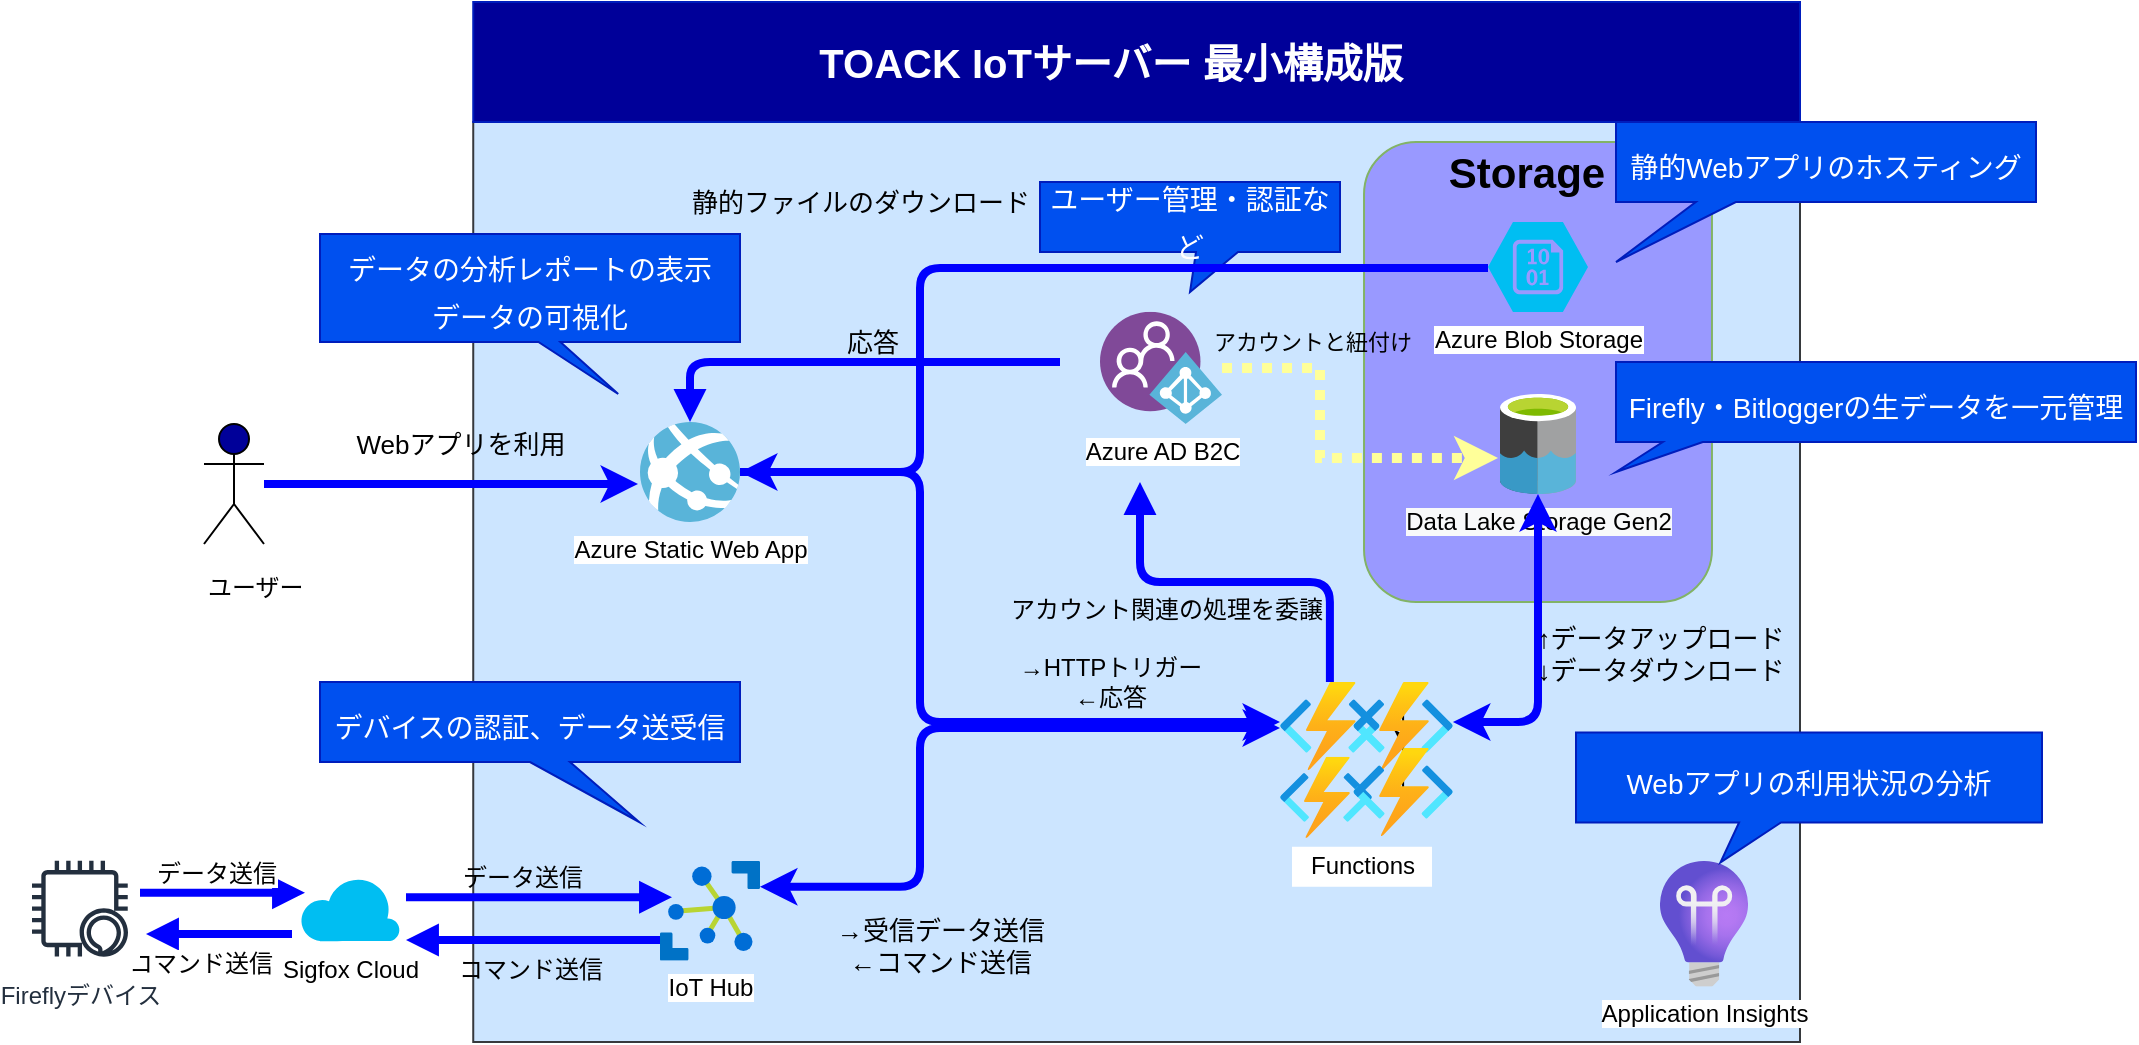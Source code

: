 <mxfile version="13.8.0" type="dropbox"><diagram id="6Tkmr3S7wGPcodv0EzmM" name="Page-1"><mxGraphModel dx="1426" dy="771" grid="1" gridSize="10" guides="1" tooltips="1" connect="1" arrows="1" fold="1" page="1" pageScale="1" pageWidth="827" pageHeight="1169" math="0" shadow="0"><root><mxCell id="0"/><mxCell id="1" parent="0"/><mxCell id="hpIHZ_cWrPmhWevmla-i-2" value="" style="whiteSpace=wrap;html=1;labelBackgroundColor=none;strokeColor=#36393d;fontSize=20;fillColor=#cce5ff;" vertex="1" parent="1"><mxGeometry x="266.62" y="250" width="663.38" height="460" as="geometry"/></mxCell><mxCell id="hpIHZ_cWrPmhWevmla-i-4" value="" style="rounded=0;whiteSpace=wrap;html=1;strokeColor=#001DBC;fontColor=#ffffff;fillColor=#000099;" vertex="1" parent="1"><mxGeometry x="266.62" y="190" width="663.38" height="60" as="geometry"/></mxCell><mxCell id="hpIHZ_cWrPmhWevmla-i-5" value="TOACK IoTサーバー 最小構成版" style="text;html=1;align=center;verticalAlign=middle;resizable=0;points=[];autosize=1;fontSize=20;fontStyle=1;labelBackgroundColor=none;labelBorderColor=none;fontColor=#FFFFFF;" vertex="1" parent="1"><mxGeometry x="430" y="205.0" width="310" height="30" as="geometry"/></mxCell><mxCell id="hpIHZ_cWrPmhWevmla-i-9" style="edgeStyle=orthogonalEdgeStyle;rounded=1;orthogonalLoop=1;jettySize=auto;html=1;entryX=-0.02;entryY=0.62;entryDx=0;entryDy=0;entryPerimeter=0;strokeColor=#0000FF;strokeWidth=4;" edge="1" parent="1" source="hpIHZ_cWrPmhWevmla-i-11" target="hpIHZ_cWrPmhWevmla-i-16"><mxGeometry relative="1" as="geometry"/></mxCell><mxCell id="hpIHZ_cWrPmhWevmla-i-10" value="Webアプリを利用" style="edgeLabel;html=1;align=center;verticalAlign=middle;resizable=0;points=[];labelBackgroundColor=none;fontSize=13;" vertex="1" connectable="0" parent="hpIHZ_cWrPmhWevmla-i-9"><mxGeometry x="0.003" y="-36" relative="1" as="geometry"><mxPoint x="4" y="-56" as="offset"/></mxGeometry></mxCell><mxCell id="hpIHZ_cWrPmhWevmla-i-11" value="&lt;font color=&quot;#000000&quot; style=&quot;font-size: 12px&quot;&gt;ユーザー&lt;/font&gt;" style="shape=umlActor;verticalLabelPosition=bottom;verticalAlign=top;html=1;outlineConnect=0;labelBackgroundColor=none;strokeColor=#000000;fillColor=#000099;fontSize=20;fontColor=#FFFFFF;align=left;" vertex="1" parent="1"><mxGeometry x="132" y="401" width="30" height="60" as="geometry"/></mxCell><mxCell id="hpIHZ_cWrPmhWevmla-i-12" value="&lt;font style=&quot;font-size: 14px&quot;&gt;データの分析レポートの表示&lt;br&gt;データの可視化&lt;/font&gt;" style="shape=callout;whiteSpace=wrap;html=1;perimeter=calloutPerimeter;labelBackgroundColor=none;strokeColor=#001DBC;fontSize=20;fontColor=#ffffff;fillColor=#0050ef;size=26;position=0.52;position2=0.71;base=11;" vertex="1" parent="1"><mxGeometry x="190" y="306" width="210" height="80" as="geometry"/></mxCell><mxCell id="hpIHZ_cWrPmhWevmla-i-13" value="&lt;span style=&quot;font-size: 14px&quot;&gt;ユーザー管理・認証など&lt;/span&gt;" style="shape=callout;whiteSpace=wrap;html=1;perimeter=calloutPerimeter;labelBackgroundColor=none;strokeColor=#001DBC;fontSize=20;fontColor=#ffffff;fillColor=#0050ef;size=20;position=0.52;position2=0.5;base=21;" vertex="1" parent="1"><mxGeometry x="550" y="280" width="150" height="55" as="geometry"/></mxCell><mxCell id="hpIHZ_cWrPmhWevmla-i-15" style="edgeStyle=orthogonalEdgeStyle;rounded=1;orthogonalLoop=1;jettySize=auto;html=1;strokeColor=#0000FF;strokeWidth=4;startArrow=classic;startFill=1;entryX=0;entryY=0.455;entryDx=0;entryDy=0;entryPerimeter=0;" edge="1" parent="1" source="hpIHZ_cWrPmhWevmla-i-16" target="hpIHZ_cWrPmhWevmla-i-49"><mxGeometry relative="1" as="geometry"><Array as="points"><mxPoint x="490" y="425"/><mxPoint x="490" y="550"/></Array><mxPoint x="520" y="573" as="targetPoint"/></mxGeometry></mxCell><mxCell id="hpIHZ_cWrPmhWevmla-i-16" value="Azure Static Web App" style="aspect=fixed;html=1;points=[];align=center;image;fontSize=12;image=img/lib/mscae/App_Services.svg;" vertex="1" parent="1"><mxGeometry x="350" y="400" width="50" height="50" as="geometry"/></mxCell><mxCell id="hpIHZ_cWrPmhWevmla-i-33" style="edgeStyle=orthogonalEdgeStyle;rounded=1;orthogonalLoop=1;jettySize=auto;html=1;startArrow=none;startFill=0;endArrow=block;endFill=1;fontSize=14;fontColor=#000000;exitX=0.06;exitY=0.858;exitDx=0;exitDy=0;exitPerimeter=0;strokeWidth=4;shadow=0;sketch=0;labelBorderColor=none;strokeColor=#0000FF;" edge="1" parent="1"><mxGeometry relative="1" as="geometry"><mxPoint x="176" y="656.015" as="sourcePoint"/><mxPoint x="103" y="656" as="targetPoint"/></mxGeometry></mxCell><mxCell id="hpIHZ_cWrPmhWevmla-i-34" value="コマンド送信" style="edgeLabel;html=1;align=center;verticalAlign=top;resizable=0;points=[];fontSize=12;fontColor=#000000;" vertex="1" connectable="0" parent="hpIHZ_cWrPmhWevmla-i-33"><mxGeometry x="0.507" y="-2" relative="1" as="geometry"><mxPoint x="9" y="2.63" as="offset"/></mxGeometry></mxCell><mxCell id="hpIHZ_cWrPmhWevmla-i-35" value="Sigfox Cloud" style="verticalLabelPosition=bottom;html=1;verticalAlign=top;align=center;strokeColor=none;fillColor=#00BEF2;shape=mxgraph.azure.cloud;" vertex="1" parent="1"><mxGeometry x="180" y="627.13" width="50" height="32.5" as="geometry"/></mxCell><mxCell id="hpIHZ_cWrPmhWevmla-i-36" style="edgeStyle=orthogonalEdgeStyle;rounded=1;orthogonalLoop=1;jettySize=auto;html=1;entryX=1.06;entryY=0.981;entryDx=0;entryDy=0;entryPerimeter=0;startArrow=none;startFill=0;endArrow=block;endFill=1;fontSize=14;fontColor=#000000;strokeWidth=4;shadow=0;sketch=0;labelBorderColor=none;strokeColor=#0000FF;" edge="1" parent="1" target="hpIHZ_cWrPmhWevmla-i-35"><mxGeometry relative="1" as="geometry"><Array as="points"><mxPoint x="350" y="659"/><mxPoint x="350" y="659"/></Array><mxPoint x="366" y="659" as="sourcePoint"/></mxGeometry></mxCell><mxCell id="hpIHZ_cWrPmhWevmla-i-37" value="コマンド送信" style="edgeLabel;html=1;align=center;verticalAlign=top;resizable=0;points=[];fontSize=12;fontColor=#000000;labelBackgroundColor=none;" vertex="1" connectable="0" parent="hpIHZ_cWrPmhWevmla-i-36"><mxGeometry x="-0.128" y="1" relative="1" as="geometry"><mxPoint x="-13" y="-0.37" as="offset"/></mxGeometry></mxCell><mxCell id="hpIHZ_cWrPmhWevmla-i-38" style="edgeStyle=orthogonalEdgeStyle;rounded=1;orthogonalLoop=1;jettySize=auto;html=1;entryX=0.05;entryY=0.5;entryDx=0;entryDy=0;entryPerimeter=0;startArrow=none;startFill=0;endArrow=block;endFill=1;fontSize=12;fontColor=#000000;strokeWidth=4;shadow=0;sketch=0;labelBorderColor=none;strokeColor=#0000FF;" edge="1" parent="1"><mxGeometry relative="1" as="geometry"><mxPoint x="100" y="635.38" as="sourcePoint"/><mxPoint x="182.5" y="635.38" as="targetPoint"/></mxGeometry></mxCell><mxCell id="hpIHZ_cWrPmhWevmla-i-39" value="データ送信" style="edgeLabel;html=1;align=center;verticalAlign=bottom;resizable=0;points=[];fontSize=12;fontColor=#000000;" vertex="1" connectable="0" parent="hpIHZ_cWrPmhWevmla-i-38"><mxGeometry x="-0.079" y="1" relative="1" as="geometry"><mxPoint as="offset"/></mxGeometry></mxCell><mxCell id="hpIHZ_cWrPmhWevmla-i-40" value="Fireflyデバイス" style="outlineConnect=0;fontColor=#232F3E;gradientColor=none;strokeColor=#232F3E;fillColor=#ffffff;dashed=0;verticalLabelPosition=bottom;verticalAlign=top;align=center;html=1;fontSize=12;fontStyle=0;aspect=fixed;shape=mxgraph.aws4.resourceIcon;resIcon=mxgraph.aws4.alexa_enabled_device;labelBackgroundColor=none;" vertex="1" parent="1"><mxGeometry x="40" y="613.38" width="60" height="60" as="geometry"/></mxCell><mxCell id="hpIHZ_cWrPmhWevmla-i-41" value="&lt;span style=&quot;font-size: 14px&quot;&gt;デバイスの認証、データ送受信&lt;br&gt;&lt;/span&gt;" style="shape=callout;whiteSpace=wrap;html=1;perimeter=calloutPerimeter;labelBackgroundColor=none;strokeColor=#001DBC;fontSize=20;fontColor=#ffffff;fillColor=#0050ef;position2=0.76;" vertex="1" parent="1"><mxGeometry x="190" y="530" width="210" height="70" as="geometry"/></mxCell><mxCell id="hpIHZ_cWrPmhWevmla-i-42" style="edgeStyle=orthogonalEdgeStyle;rounded=1;orthogonalLoop=1;jettySize=auto;html=1;entryX=1.06;entryY=0.981;entryDx=0;entryDy=0;entryPerimeter=0;startArrow=none;startFill=0;endArrow=block;endFill=1;fontSize=14;fontColor=#000000;verticalAlign=bottom;strokeWidth=4;shadow=0;sketch=0;labelBorderColor=none;strokeColor=#0000FF;" edge="1" parent="1"><mxGeometry relative="1" as="geometry"><mxPoint x="233" y="637.622" as="sourcePoint"/><mxPoint x="366" y="637.61" as="targetPoint"/><Array as="points"><mxPoint x="350" y="637.61"/><mxPoint x="350" y="637.61"/></Array></mxGeometry></mxCell><mxCell id="hpIHZ_cWrPmhWevmla-i-43" value="データ送信" style="edgeLabel;html=1;align=center;verticalAlign=bottom;resizable=0;points=[];fontSize=12;fontColor=#000000;labelBackgroundColor=none;" vertex="1" connectable="0" parent="hpIHZ_cWrPmhWevmla-i-42"><mxGeometry x="-0.128" y="1" relative="1" as="geometry"><mxPoint as="offset"/></mxGeometry></mxCell><mxCell id="hpIHZ_cWrPmhWevmla-i-44" value="IoT Hub" style="aspect=fixed;html=1;points=[];align=center;image;fontSize=12;image=img/lib/mscae/Azure_IoT_Hub.svg;" vertex="1" parent="1"><mxGeometry x="360" y="619.38" width="50" height="50" as="geometry"/></mxCell><mxCell id="hpIHZ_cWrPmhWevmla-i-45" style="edgeStyle=orthogonalEdgeStyle;rounded=1;orthogonalLoop=1;jettySize=auto;html=1;entryX=0;entryY=0.523;entryDx=0;entryDy=0;entryPerimeter=0;strokeWidth=4;strokeColor=#0000FF;startArrow=classic;startFill=1;" edge="1" parent="1" target="hpIHZ_cWrPmhWevmla-i-49"><mxGeometry relative="1" as="geometry"><mxPoint x="410" y="632.38" as="sourcePoint"/><mxPoint x="549" y="552.372" as="targetPoint"/><Array as="points"><mxPoint x="490" y="632"/><mxPoint x="490" y="553"/></Array></mxGeometry></mxCell><mxCell id="hpIHZ_cWrPmhWevmla-i-46" value="&lt;div&gt;Azure AD B2C&lt;/div&gt;" style="aspect=fixed;html=1;points=[];align=center;image;fontSize=12;image=img/lib/mscae/Azure_AD_B2C.svg;" vertex="1" parent="1"><mxGeometry x="580" y="344.88" width="61" height="56.12" as="geometry"/></mxCell><mxCell id="hpIHZ_cWrPmhWevmla-i-47" value="" style="edgeStyle=orthogonalEdgeStyle;rounded=0;orthogonalLoop=1;jettySize=auto;html=1;" edge="1" parent="1" source="hpIHZ_cWrPmhWevmla-i-48" target="hpIHZ_cWrPmhWevmla-i-51"><mxGeometry relative="1" as="geometry"/></mxCell><mxCell id="hpIHZ_cWrPmhWevmla-i-48" value="" style="aspect=fixed;html=1;points=[];align=center;image;fontSize=12;image=img/lib/azure2/compute/Function_Apps.svg;" vertex="1" parent="1"><mxGeometry x="706.6" y="530" width="49.87" height="44" as="geometry"/></mxCell><mxCell id="hpIHZ_cWrPmhWevmla-i-49" value="" style="aspect=fixed;html=1;points=[];align=center;image;fontSize=12;image=img/lib/azure2/compute/Function_Apps.svg;" vertex="1" parent="1"><mxGeometry x="670.0" y="530" width="49.87" height="44" as="geometry"/></mxCell><mxCell id="hpIHZ_cWrPmhWevmla-i-50" value="" style="aspect=fixed;html=1;points=[];align=center;image;fontSize=12;image=img/lib/azure2/compute/Function_Apps.svg;" vertex="1" parent="1"><mxGeometry x="670" y="567.38" width="46.04" height="40.62" as="geometry"/></mxCell><mxCell id="hpIHZ_cWrPmhWevmla-i-51" value="" style="aspect=fixed;html=1;points=[];align=center;image;fontSize=12;image=img/lib/azure2/compute/Function_Apps.svg;" vertex="1" parent="1"><mxGeometry x="706.6" y="563" width="49.87" height="44" as="geometry"/></mxCell><mxCell id="hpIHZ_cWrPmhWevmla-i-52" value="Functions" style="text;html=1;align=center;verticalAlign=middle;resizable=0;points=[];autosize=1;fillColor=#ffffff;" vertex="1" parent="1"><mxGeometry x="676" y="612.38" width="70" height="20" as="geometry"/></mxCell><mxCell id="hpIHZ_cWrPmhWevmla-i-105" value="" style="rounded=1;whiteSpace=wrap;html=1;strokeColor=#82b366;fillColor=#9999FF;" vertex="1" parent="1"><mxGeometry x="712.02" y="260" width="173.96" height="230" as="geometry"/></mxCell><mxCell id="hpIHZ_cWrPmhWevmla-i-7" value="&lt;span style=&quot;background-color: rgb(248 , 249 , 250)&quot;&gt;Data Lake Storage Gen2&lt;/span&gt;" style="aspect=fixed;html=1;points=[];align=center;image;fontSize=12;image=img/lib/mscae/Data_Lake.svg;" vertex="1" parent="1"><mxGeometry x="780" y="386" width="38" height="50" as="geometry"/></mxCell><mxCell id="hpIHZ_cWrPmhWevmla-i-24" value="Azure Blob Storage" style="verticalLabelPosition=bottom;html=1;verticalAlign=top;align=center;strokeColor=none;fillColor=#00BEF2;shape=mxgraph.azure.storage_blob;labelBackgroundColor=#ffffff;" vertex="1" parent="1"><mxGeometry x="774" y="300" width="50" height="45" as="geometry"/></mxCell><mxCell id="hpIHZ_cWrPmhWevmla-i-106" value="&lt;b&gt;&lt;font style=&quot;font-size: 21px&quot;&gt;Storage&lt;/font&gt;&lt;/b&gt;" style="text;html=1;align=center;verticalAlign=middle;resizable=0;points=[];autosize=1;" vertex="1" parent="1"><mxGeometry x="748" y="265" width="90" height="20" as="geometry"/></mxCell><mxCell id="hpIHZ_cWrPmhWevmla-i-14" style="edgeStyle=orthogonalEdgeStyle;rounded=1;orthogonalLoop=1;jettySize=auto;html=1;strokeWidth=4;strokeColor=#0000FF;endArrow=none;endFill=0;" edge="1" parent="1" source="hpIHZ_cWrPmhWevmla-i-16"><mxGeometry relative="1" as="geometry"><mxPoint x="774" y="323" as="targetPoint"/><Array as="points"><mxPoint x="490" y="425"/><mxPoint x="490" y="323"/></Array></mxGeometry></mxCell><mxCell id="hpIHZ_cWrPmhWevmla-i-132" value="静的ファイルのダウンロード" style="edgeLabel;html=1;align=center;verticalAlign=middle;resizable=0;points=[];fontSize=13;labelBackgroundColor=none;" vertex="1" connectable="0" parent="hpIHZ_cWrPmhWevmla-i-14"><mxGeometry x="-0.118" y="-3" relative="1" as="geometry"><mxPoint x="-48" y="-36" as="offset"/></mxGeometry></mxCell><mxCell id="hpIHZ_cWrPmhWevmla-i-25" style="edgeStyle=orthogonalEdgeStyle;rounded=1;orthogonalLoop=1;jettySize=auto;html=1;strokeColor=#0000FF;strokeWidth=4;startArrow=classic;startFill=1;endArrow=classic;endFill=1;" edge="1" parent="1" source="hpIHZ_cWrPmhWevmla-i-48" target="hpIHZ_cWrPmhWevmla-i-7"><mxGeometry relative="1" as="geometry"><Array as="points"><mxPoint x="799" y="550"/></Array><mxPoint x="965" y="500" as="sourcePoint"/><mxPoint x="799" y="490" as="targetPoint"/></mxGeometry></mxCell><mxCell id="hpIHZ_cWrPmhWevmla-i-134" value="↑データアップロード&lt;br&gt;↓データダウンロード" style="edgeLabel;html=1;align=center;verticalAlign=middle;resizable=0;points=[];fontSize=13;labelBackgroundColor=none;" vertex="1" connectable="0" parent="hpIHZ_cWrPmhWevmla-i-25"><mxGeometry x="0.144" y="-1" relative="1" as="geometry"><mxPoint x="60" y="12.47" as="offset"/></mxGeometry></mxCell><mxCell id="hpIHZ_cWrPmhWevmla-i-28" value="&lt;span style=&quot;font-size: 14px&quot;&gt;静的Webアプリのホスティング&lt;br&gt;&lt;/span&gt;" style="shape=callout;whiteSpace=wrap;html=1;perimeter=calloutPerimeter;labelBackgroundColor=none;strokeColor=#001DBC;fontSize=20;fontColor=#ffffff;fillColor=#0050ef;size=30;position=0.19;position2=0;" vertex="1" parent="1"><mxGeometry x="838" y="250" width="210" height="70" as="geometry"/></mxCell><mxCell id="hpIHZ_cWrPmhWevmla-i-8" value="&lt;font style=&quot;font-size: 14px&quot;&gt;Firefly・Bitloggerの生データを一元管理&lt;/font&gt;" style="shape=callout;whiteSpace=wrap;html=1;perimeter=calloutPerimeter;labelBackgroundColor=none;strokeColor=#001DBC;fontSize=20;fontColor=#ffffff;fillColor=#0050ef;position2=0;size=15;position=0.09;" vertex="1" parent="1"><mxGeometry x="838" y="370" width="260" height="55" as="geometry"/></mxCell><mxCell id="hpIHZ_cWrPmhWevmla-i-107" value="→HTTPトリガー&lt;br&gt;←応答" style="text;html=1;align=center;verticalAlign=middle;resizable=0;points=[];autosize=1;" vertex="1" parent="1"><mxGeometry x="535" y="515" width="100" height="30" as="geometry"/></mxCell><mxCell id="hpIHZ_cWrPmhWevmla-i-116" style="edgeStyle=orthogonalEdgeStyle;rounded=1;orthogonalLoop=1;jettySize=auto;html=1;startArrow=none;startFill=0;endArrow=block;endFill=1;fontSize=14;fontColor=#000000;strokeWidth=4;shadow=0;sketch=0;labelBorderColor=none;strokeColor=#0000FF;" edge="1" parent="1" source="hpIHZ_cWrPmhWevmla-i-49"><mxGeometry relative="1" as="geometry"><Array as="points"><mxPoint x="695" y="480"/><mxPoint x="600" y="480"/></Array><mxPoint x="702" y="494.53" as="sourcePoint"/><mxPoint x="600" y="430" as="targetPoint"/></mxGeometry></mxCell><mxCell id="hpIHZ_cWrPmhWevmla-i-117" value="アカウント関連の処理を委譲" style="edgeLabel;html=1;align=center;verticalAlign=top;resizable=0;points=[];fontSize=12;fontColor=#000000;labelBackgroundColor=none;" vertex="1" connectable="0" parent="hpIHZ_cWrPmhWevmla-i-116"><mxGeometry x="-0.128" y="1" relative="1" as="geometry"><mxPoint x="-47" y="-1" as="offset"/></mxGeometry></mxCell><mxCell id="hpIHZ_cWrPmhWevmla-i-119" style="edgeStyle=orthogonalEdgeStyle;rounded=1;orthogonalLoop=1;jettySize=auto;html=1;startArrow=none;startFill=0;endArrow=block;endFill=1;fontSize=14;fontColor=#000000;strokeWidth=4;shadow=0;sketch=0;labelBorderColor=none;strokeColor=#0000FF;" edge="1" parent="1" target="hpIHZ_cWrPmhWevmla-i-16"><mxGeometry relative="1" as="geometry"><Array as="points"><mxPoint x="375" y="370"/></Array><mxPoint x="560" y="370" as="sourcePoint"/><mxPoint x="427" y="370.013" as="targetPoint"/></mxGeometry></mxCell><mxCell id="hpIHZ_cWrPmhWevmla-i-133" value="応答" style="edgeLabel;html=1;align=center;verticalAlign=middle;resizable=0;points=[];fontSize=13;labelBackgroundColor=none;" vertex="1" connectable="0" parent="hpIHZ_cWrPmhWevmla-i-119"><mxGeometry x="-0.126" relative="1" as="geometry"><mxPoint y="-10" as="offset"/></mxGeometry></mxCell><mxCell id="hpIHZ_cWrPmhWevmla-i-124" style="edgeStyle=orthogonalEdgeStyle;rounded=0;orthogonalLoop=1;jettySize=auto;html=1;entryX=-0.026;entryY=0.64;entryDx=0;entryDy=0;entryPerimeter=0;endArrow=classic;endFill=1;dashed=1;strokeWidth=5;strokeColor=#FFFF99;dashPattern=1 1;" edge="1" parent="1" source="hpIHZ_cWrPmhWevmla-i-46" target="hpIHZ_cWrPmhWevmla-i-7"><mxGeometry relative="1" as="geometry"><Array as="points"><mxPoint x="690" y="373"/><mxPoint x="690" y="418"/></Array></mxGeometry></mxCell><mxCell id="hpIHZ_cWrPmhWevmla-i-125" value="アカウントと紐付け" style="edgeLabel;html=1;align=center;verticalAlign=middle;resizable=0;points=[];labelBackgroundColor=none;" vertex="1" connectable="0" parent="hpIHZ_cWrPmhWevmla-i-124"><mxGeometry x="-0.749" y="-1" relative="1" as="geometry"><mxPoint x="21.5" y="-14" as="offset"/></mxGeometry></mxCell><mxCell id="hpIHZ_cWrPmhWevmla-i-126" value="Application Insights" style="aspect=fixed;html=1;points=[];align=center;image;fontSize=12;image=img/lib/azure2/management_governance/Application_Insights.svg;rounded=1;fillColor=#9999FF;" vertex="1" parent="1"><mxGeometry x="860" y="619.38" width="44" height="63" as="geometry"/></mxCell><mxCell id="hpIHZ_cWrPmhWevmla-i-127" value="&lt;span style=&quot;font-size: 14px&quot;&gt;Webアプリの利用状況の分析&lt;/span&gt;" style="shape=callout;whiteSpace=wrap;html=1;perimeter=calloutPerimeter;labelBackgroundColor=none;strokeColor=#001DBC;fontSize=20;fontColor=#ffffff;fillColor=#0050ef;size=20;position=0.35;position2=0.31;base=21;" vertex="1" parent="1"><mxGeometry x="818" y="555.19" width="233" height="65" as="geometry"/></mxCell><mxCell id="hpIHZ_cWrPmhWevmla-i-128" value="→受信データ送信&lt;br&gt;←コマンド送信" style="text;html=1;align=center;verticalAlign=middle;resizable=0;points=[];autosize=1;fontSize=13;" vertex="1" parent="1"><mxGeometry x="440" y="642.38" width="120" height="40" as="geometry"/></mxCell></root></mxGraphModel></diagram></mxfile>